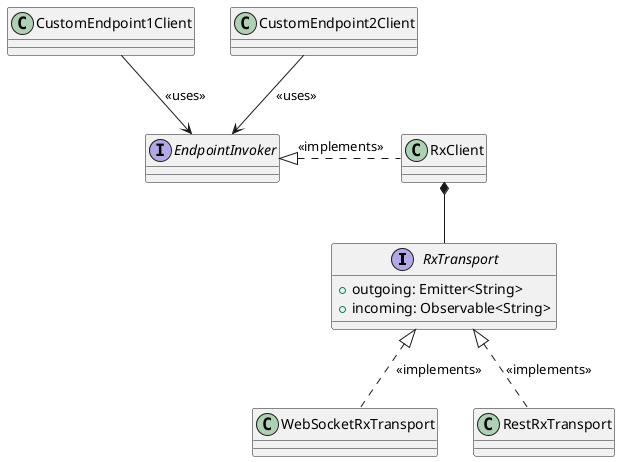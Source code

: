 @startuml

interface RxTransport {
    +outgoing: Emitter<String>
    +incoming: Observable<String>
}

interface EndpointInvoker {
}

class WebSocketRxTransport
class RestRxTransport

RxClient *-- RxTransport
EndpointInvoker <|. RxClient: <<implements>>

class CustomEndpoint1Client
CustomEndpoint1Client --> EndpointInvoker: <<uses>>

class CustomEndpoint2Client
CustomEndpoint2Client --> EndpointInvoker: <<uses>>


RxTransport <|.. WebSocketRxTransport: <<implements>>
RxTransport <|.. RestRxTransport: <<implements>>

@enduml
